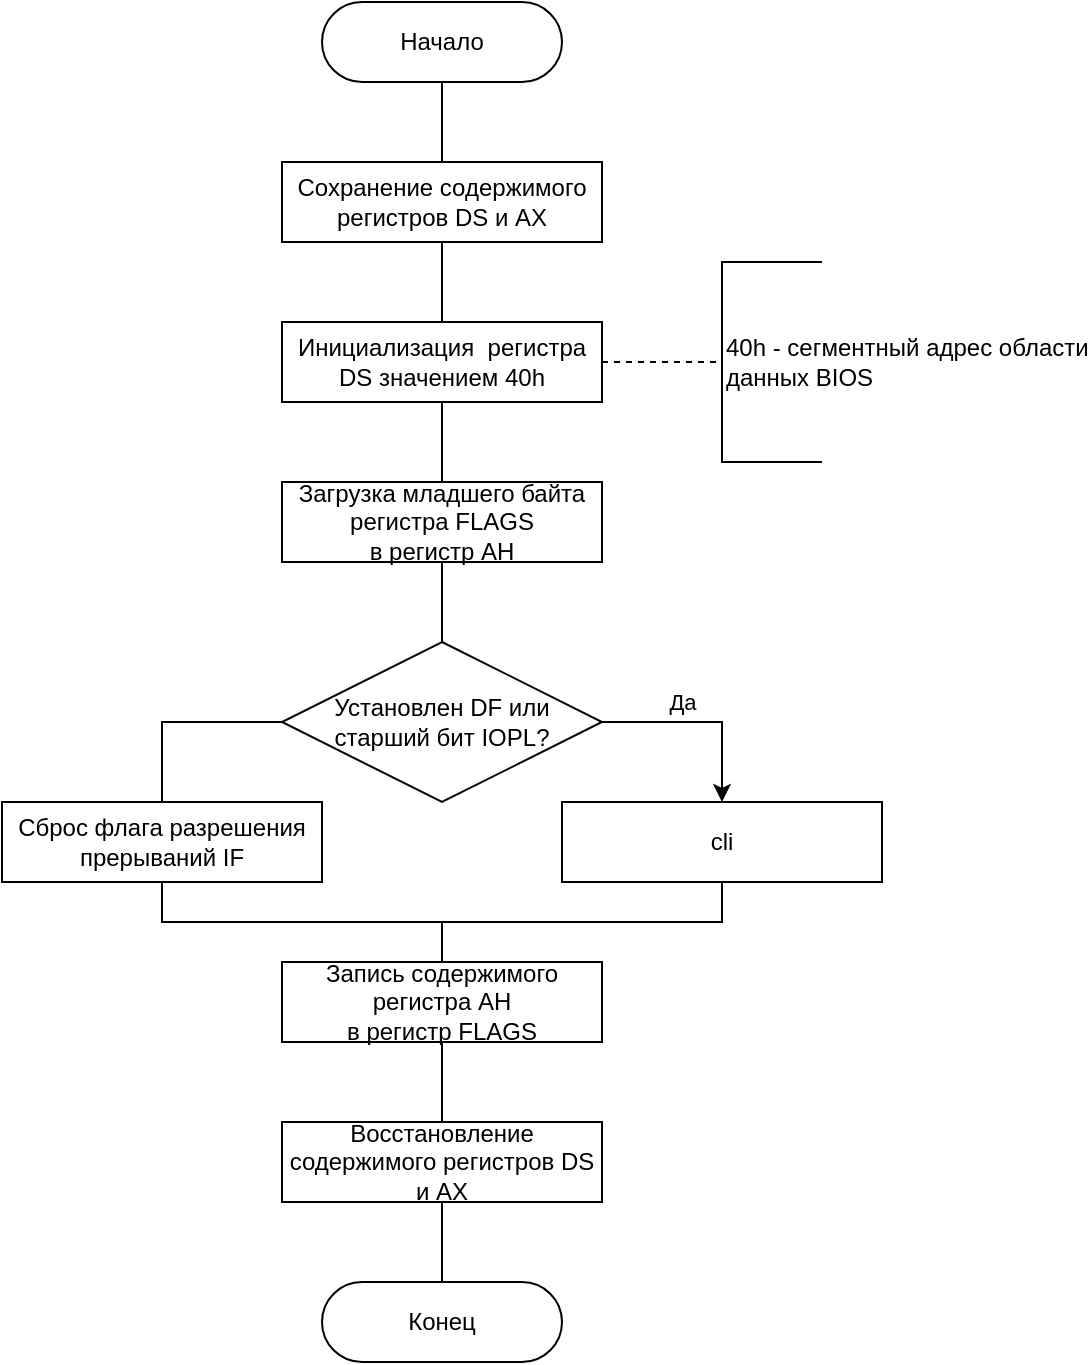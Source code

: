 <mxfile version="15.2.7" type="device"><diagram id="WNoJ8s5r019dg_lwwNvk" name="Page-1"><mxGraphModel dx="822" dy="523" grid="1" gridSize="10" guides="1" tooltips="1" connect="1" arrows="1" fold="1" page="1" pageScale="1" pageWidth="827" pageHeight="1169" math="0" shadow="0"><root><mxCell id="0"/><mxCell id="1" parent="0"/><mxCell id="fNXBbLmiRwOZOVopzsET-3" value="" style="edgeStyle=orthogonalEdgeStyle;rounded=0;orthogonalLoop=1;jettySize=auto;html=1;endArrow=none;" parent="1" source="fNXBbLmiRwOZOVopzsET-1" target="fNXBbLmiRwOZOVopzsET-2" edge="1"><mxGeometry relative="1" as="geometry"/></mxCell><mxCell id="fNXBbLmiRwOZOVopzsET-1" value="&lt;div&gt;Начало&lt;/div&gt;" style="rounded=1;whiteSpace=wrap;html=1;arcSize=50;" parent="1" vertex="1"><mxGeometry x="200" y="40" width="120" height="40" as="geometry"/></mxCell><mxCell id="7PKKlXtLfXXGZXAkSMof-2" value="" style="edgeStyle=orthogonalEdgeStyle;rounded=0;orthogonalLoop=1;jettySize=auto;html=1;endArrow=none;" edge="1" parent="1" source="fNXBbLmiRwOZOVopzsET-2" target="7PKKlXtLfXXGZXAkSMof-1"><mxGeometry relative="1" as="geometry"/></mxCell><mxCell id="fNXBbLmiRwOZOVopzsET-2" value="Сохранение содержимого регистров DS и AX" style="rounded=0;whiteSpace=wrap;html=1;" parent="1" vertex="1"><mxGeometry x="180" y="120" width="160" height="40" as="geometry"/></mxCell><mxCell id="fNXBbLmiRwOZOVopzsET-8" value="" style="edgeStyle=orthogonalEdgeStyle;rounded=0;orthogonalLoop=1;jettySize=auto;html=1;endArrow=none;" parent="1" source="fNXBbLmiRwOZOVopzsET-4" target="fNXBbLmiRwOZOVopzsET-7" edge="1"><mxGeometry relative="1" as="geometry"/></mxCell><mxCell id="fNXBbLmiRwOZOVopzsET-4" value="Загрузка младшего байта регистра FLAGS &lt;br&gt;в регистр AH" style="rounded=0;whiteSpace=wrap;html=1;" parent="1" vertex="1"><mxGeometry x="180" y="280" width="160" height="40" as="geometry"/></mxCell><mxCell id="fNXBbLmiRwOZOVopzsET-11" value="Да" style="edgeStyle=orthogonalEdgeStyle;rounded=0;orthogonalLoop=1;jettySize=auto;html=1;entryX=0.5;entryY=0;entryDx=0;entryDy=0;exitX=1;exitY=0.5;exitDx=0;exitDy=0;" parent="1" source="fNXBbLmiRwOZOVopzsET-7" target="fNXBbLmiRwOZOVopzsET-9" edge="1"><mxGeometry x="-0.2" y="10" relative="1" as="geometry"><mxPoint as="offset"/></mxGeometry></mxCell><mxCell id="fNXBbLmiRwOZOVopzsET-12" style="edgeStyle=orthogonalEdgeStyle;rounded=0;orthogonalLoop=1;jettySize=auto;html=1;entryX=0.5;entryY=0;entryDx=0;entryDy=0;exitX=0;exitY=0.5;exitDx=0;exitDy=0;endArrow=none;" parent="1" source="fNXBbLmiRwOZOVopzsET-7" target="fNXBbLmiRwOZOVopzsET-10" edge="1"><mxGeometry relative="1" as="geometry"/></mxCell><mxCell id="fNXBbLmiRwOZOVopzsET-7" value="&lt;div&gt;Установлен DF или &lt;br&gt;&lt;/div&gt;&lt;div&gt;старший бит IOPL?&lt;/div&gt;" style="rhombus;whiteSpace=wrap;html=1;" parent="1" vertex="1"><mxGeometry x="180" y="360" width="160" height="80" as="geometry"/></mxCell><mxCell id="fNXBbLmiRwOZOVopzsET-16" style="edgeStyle=orthogonalEdgeStyle;rounded=0;orthogonalLoop=1;jettySize=auto;html=1;entryX=0.5;entryY=0;entryDx=0;entryDy=0;endArrow=none;" parent="1" source="fNXBbLmiRwOZOVopzsET-9" target="fNXBbLmiRwOZOVopzsET-13" edge="1"><mxGeometry relative="1" as="geometry"/></mxCell><mxCell id="fNXBbLmiRwOZOVopzsET-9" value="cli" style="rounded=0;whiteSpace=wrap;html=1;" parent="1" vertex="1"><mxGeometry x="320" y="440" width="160" height="40" as="geometry"/></mxCell><mxCell id="fNXBbLmiRwOZOVopzsET-15" style="edgeStyle=orthogonalEdgeStyle;rounded=0;orthogonalLoop=1;jettySize=auto;html=1;entryX=0.5;entryY=0;entryDx=0;entryDy=0;endArrow=none;" parent="1" source="fNXBbLmiRwOZOVopzsET-10" target="fNXBbLmiRwOZOVopzsET-13" edge="1"><mxGeometry relative="1" as="geometry"/></mxCell><mxCell id="fNXBbLmiRwOZOVopzsET-10" value="Сброс флага разрешения прерываний IF" style="rounded=0;whiteSpace=wrap;html=1;" parent="1" vertex="1"><mxGeometry x="40" y="440" width="160" height="40" as="geometry"/></mxCell><mxCell id="fNXBbLmiRwOZOVopzsET-17" value="" style="edgeStyle=orthogonalEdgeStyle;rounded=0;orthogonalLoop=1;jettySize=auto;html=1;endArrow=none;" parent="1" source="fNXBbLmiRwOZOVopzsET-13" target="fNXBbLmiRwOZOVopzsET-14" edge="1"><mxGeometry relative="1" as="geometry"/></mxCell><mxCell id="fNXBbLmiRwOZOVopzsET-13" value="Запись содержимого регистра AH &lt;br&gt;в регистр FLAGS" style="rounded=0;whiteSpace=wrap;html=1;" parent="1" vertex="1"><mxGeometry x="180" y="520" width="160" height="40" as="geometry"/></mxCell><mxCell id="fNXBbLmiRwOZOVopzsET-19" value="" style="edgeStyle=orthogonalEdgeStyle;rounded=0;orthogonalLoop=1;jettySize=auto;html=1;endArrow=none;" parent="1" source="fNXBbLmiRwOZOVopzsET-14" target="fNXBbLmiRwOZOVopzsET-18" edge="1"><mxGeometry relative="1" as="geometry"/></mxCell><mxCell id="fNXBbLmiRwOZOVopzsET-14" value="Восстановление содержимого регистров DS и AX" style="rounded=0;whiteSpace=wrap;html=1;" parent="1" vertex="1"><mxGeometry x="180" y="600" width="160" height="40" as="geometry"/></mxCell><mxCell id="fNXBbLmiRwOZOVopzsET-18" value="Конец" style="rounded=1;whiteSpace=wrap;html=1;arcSize=50;" parent="1" vertex="1"><mxGeometry x="200" y="680" width="120" height="40" as="geometry"/></mxCell><mxCell id="7PKKlXtLfXXGZXAkSMof-3" value="" style="edgeStyle=orthogonalEdgeStyle;rounded=0;orthogonalLoop=1;jettySize=auto;html=1;endArrow=none;" edge="1" parent="1" source="7PKKlXtLfXXGZXAkSMof-1" target="fNXBbLmiRwOZOVopzsET-4"><mxGeometry relative="1" as="geometry"/></mxCell><mxCell id="7PKKlXtLfXXGZXAkSMof-1" value="Инициализация&amp;nbsp; регистра DS значением 40h" style="rounded=0;whiteSpace=wrap;html=1;" vertex="1" parent="1"><mxGeometry x="180" y="200" width="160" height="40" as="geometry"/></mxCell><mxCell id="7PKKlXtLfXXGZXAkSMof-4" value="40h - сегментный адрес области&lt;br&gt;данных BIOS" style="strokeWidth=1;html=1;shape=mxgraph.flowchart.annotation_1;align=left;pointerEvents=1;" vertex="1" parent="1"><mxGeometry x="400" y="170" width="50" height="100" as="geometry"/></mxCell><mxCell id="7PKKlXtLfXXGZXAkSMof-7" value="" style="endArrow=none;dashed=1;html=1;exitX=1;exitY=0.5;exitDx=0;exitDy=0;entryX=0;entryY=0.5;entryDx=0;entryDy=0;entryPerimeter=0;" edge="1" parent="1" source="7PKKlXtLfXXGZXAkSMof-1" target="7PKKlXtLfXXGZXAkSMof-4"><mxGeometry width="50" height="50" relative="1" as="geometry"><mxPoint x="510" y="400" as="sourcePoint"/><mxPoint x="560" y="350" as="targetPoint"/></mxGeometry></mxCell></root></mxGraphModel></diagram></mxfile>